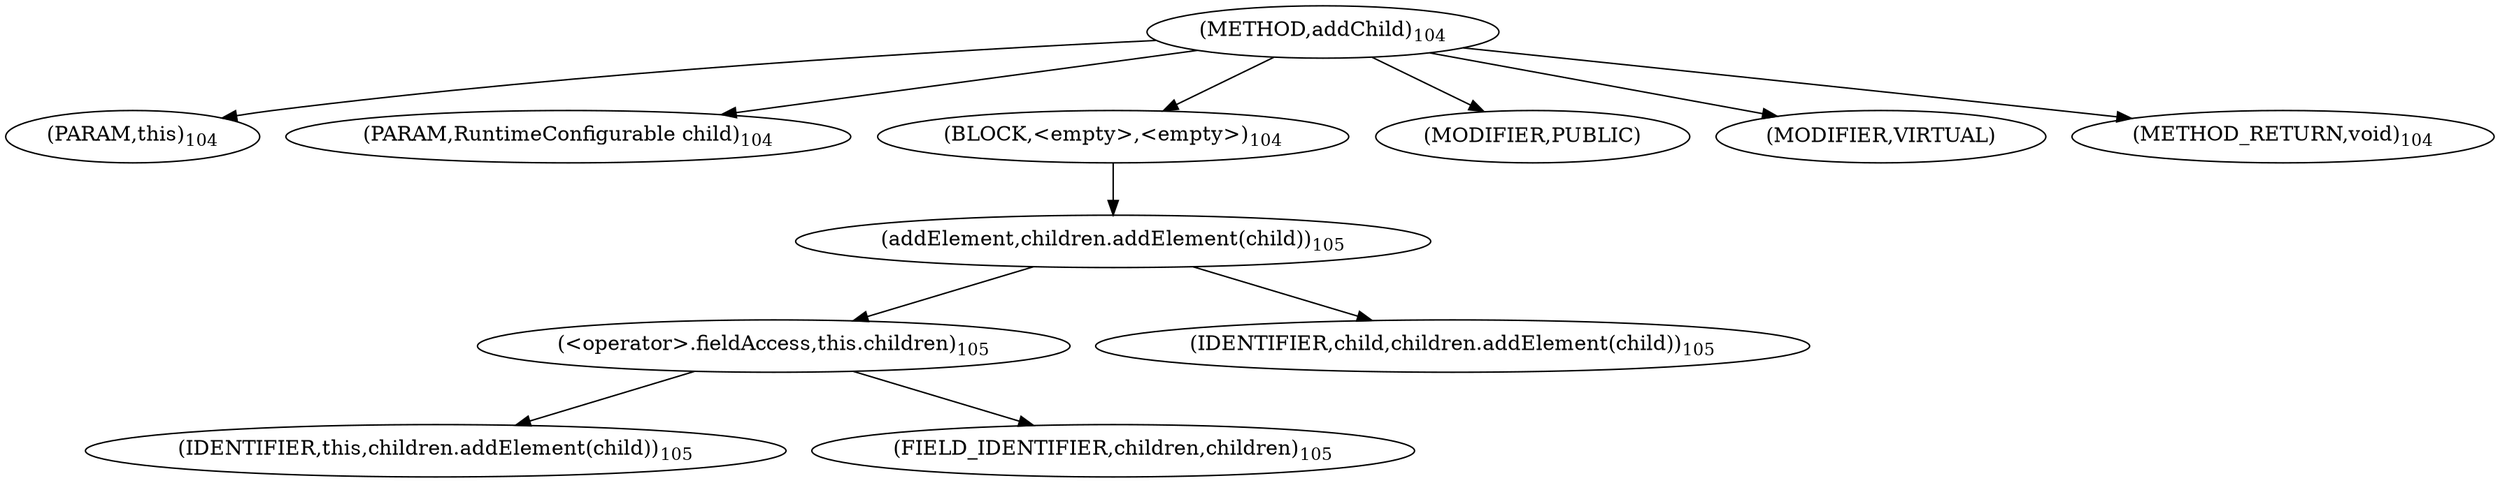 digraph "addChild" {  
"109" [label = <(METHOD,addChild)<SUB>104</SUB>> ]
"110" [label = <(PARAM,this)<SUB>104</SUB>> ]
"111" [label = <(PARAM,RuntimeConfigurable child)<SUB>104</SUB>> ]
"112" [label = <(BLOCK,&lt;empty&gt;,&lt;empty&gt;)<SUB>104</SUB>> ]
"113" [label = <(addElement,children.addElement(child))<SUB>105</SUB>> ]
"114" [label = <(&lt;operator&gt;.fieldAccess,this.children)<SUB>105</SUB>> ]
"115" [label = <(IDENTIFIER,this,children.addElement(child))<SUB>105</SUB>> ]
"116" [label = <(FIELD_IDENTIFIER,children,children)<SUB>105</SUB>> ]
"117" [label = <(IDENTIFIER,child,children.addElement(child))<SUB>105</SUB>> ]
"118" [label = <(MODIFIER,PUBLIC)> ]
"119" [label = <(MODIFIER,VIRTUAL)> ]
"120" [label = <(METHOD_RETURN,void)<SUB>104</SUB>> ]
  "109" -> "110" 
  "109" -> "111" 
  "109" -> "112" 
  "109" -> "118" 
  "109" -> "119" 
  "109" -> "120" 
  "112" -> "113" 
  "113" -> "114" 
  "113" -> "117" 
  "114" -> "115" 
  "114" -> "116" 
}
